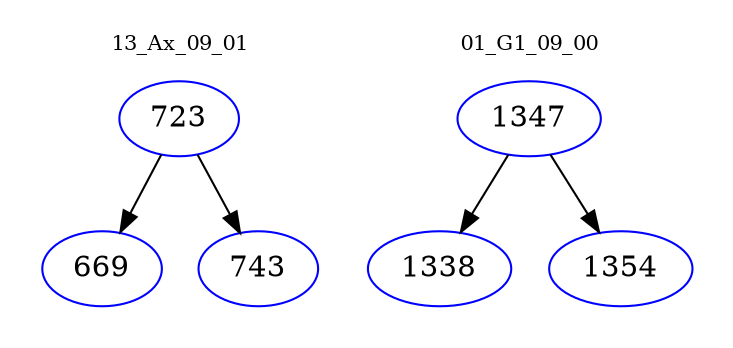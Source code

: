 digraph{
subgraph cluster_0 {
color = white
label = "13_Ax_09_01";
fontsize=10;
T0_723 [label="723", color="blue"]
T0_723 -> T0_669 [color="black"]
T0_669 [label="669", color="blue"]
T0_723 -> T0_743 [color="black"]
T0_743 [label="743", color="blue"]
}
subgraph cluster_1 {
color = white
label = "01_G1_09_00";
fontsize=10;
T1_1347 [label="1347", color="blue"]
T1_1347 -> T1_1338 [color="black"]
T1_1338 [label="1338", color="blue"]
T1_1347 -> T1_1354 [color="black"]
T1_1354 [label="1354", color="blue"]
}
}
